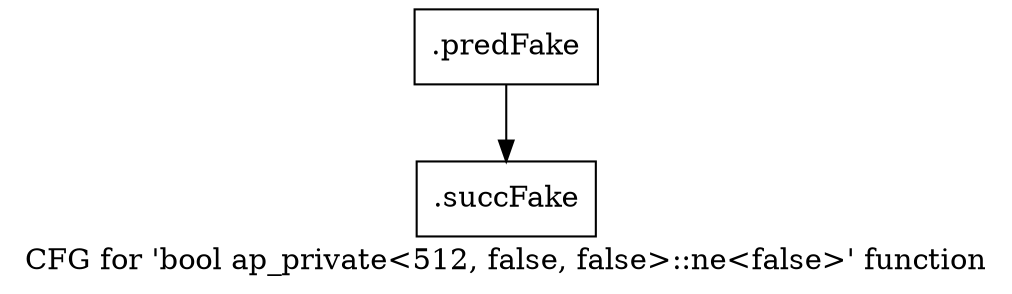 digraph "CFG for 'bool ap_private\<512, false, false\>::ne\<false\>' function" {
	label="CFG for 'bool ap_private\<512, false, false\>::ne\<false\>' function";

	Node0x50a8420 [shape=record,filename="",linenumber="",label="{.predFake}"];
	Node0x50a8420 -> Node0x605ddd0[ callList="" memoryops="" filename="/mnt/xilinx/Vitis_HLS/2021.2/include/etc/ap_private.h" execusionnum="0"];
	Node0x605ddd0 [shape=record,filename="/mnt/xilinx/Vitis_HLS/2021.2/include/etc/ap_private.h",linenumber="5308",label="{.succFake}"];
}
